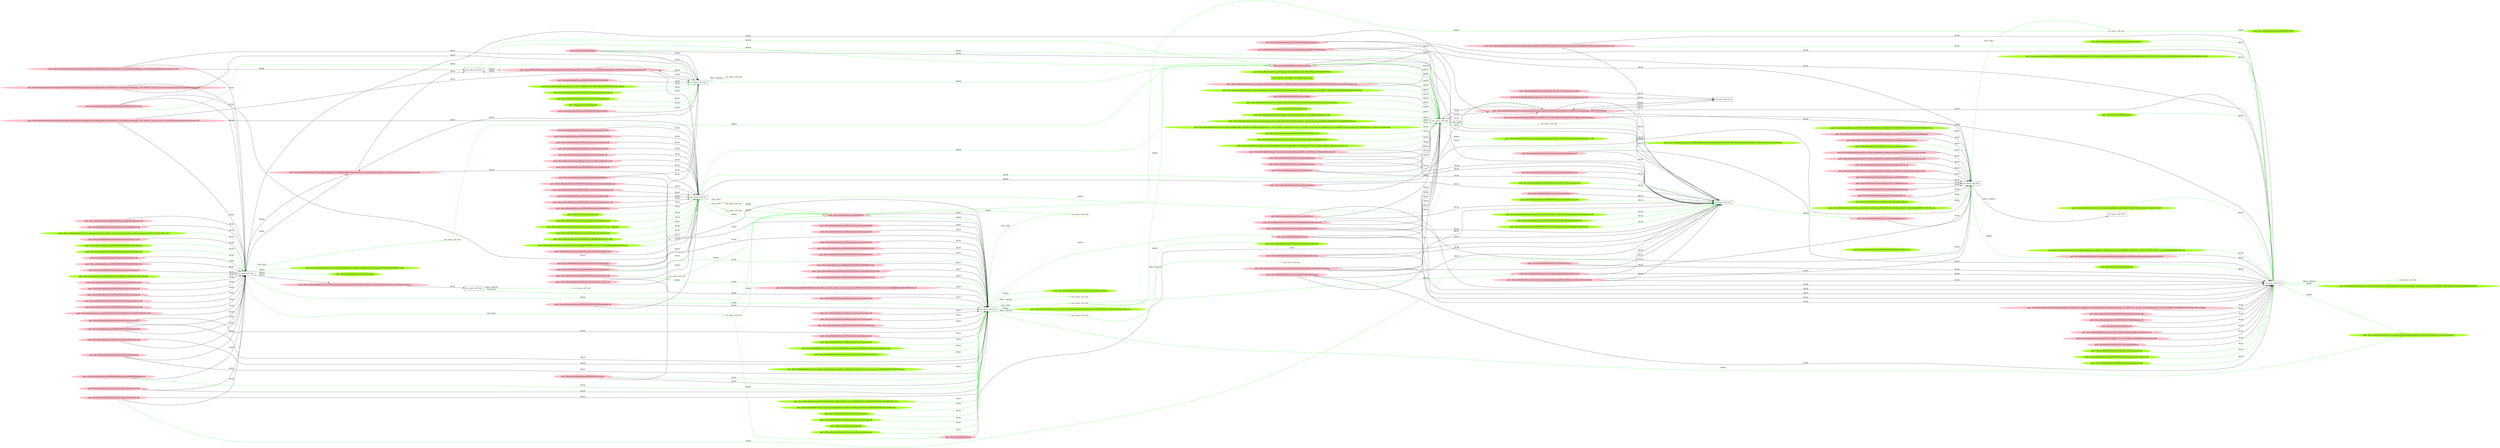 digraph {
	rankdir=LR
	115 [label="exe_name: null cmd: " color=black shape=box style=solid]
	360 [label="exe_name: null cmd: " color=greenyellow shape=box style=solid]
	115 -> 360 [label=FILE_EXEC color=green]
	115 [label="exe_name: null cmd: " color=black shape=box style=solid]
	363 [label="exe_name: null cmd: " color=greenyellow shape=box style=solid]
	115 -> 363 [label=FILE_EXEC color=green]
	97 [label="exe_name: null cmd: " color=black shape=box style=solid]
	393 [label="exe_name: null cmd: " color=greenyellow shape=box style=solid]
	97 -> 393 [label=FILE_EXEC color=green]
	97 [label="exe_name: null cmd: " color=black shape=box style=solid]
	395 [label="exe_name: null cmd: " color=greenyellow shape=box style=solid]
	97 -> 395 [label=FILE_EXEC color=green]
	99 [label="exe_name: null cmd: " color=black shape=box style=solid]
	420 [label="exe_name: null cmd: " color=greenyellow shape=box style=solid]
	99 -> 420 [label=FILE_EXEC color=green]
	99 [label="exe_name: null cmd: " color=black shape=box style=solid]
	428 [label="exe_name: null cmd: " color=greenyellow shape=box style=solid]
	99 -> 428 [label=FILE_EXEC color=green]
	0 [label="exe_name: null cmd: " color=black shape=box style=solid]
	443 [label="exe_name: null cmd: " color=greenyellow shape=box style=solid]
	0 -> 443 [label=FILE_EXEC color=green]
	128 [label="exe_name: null cmd: " color=black shape=box style=solid]
	447 [label="exe_name: null cmd: " color=greenyellow shape=box style=solid]
	128 -> 447 [label=FILE_EXEC color=green]
	100 [label="exe_name: null cmd: " color=black shape=box style=solid]
	462 [label="exe_name: null cmd: " color=greenyellow shape=box style=solid]
	100 -> 462 [label=FILE_EXEC color=green]
	324 [label="path: /Device/HarddiskVolume2/Users/admin/AppData/Roaming/Mozilla/Firefox/Profiles/j1y1apqs.default/sessionstore-backups/recovery.js" color=pink shape=oval style=filled]
	128 [label="exe_name: null cmd: " color=black shape=box style=solid]
	324 -> 128 [label=READ color=black]
	97 [label="exe_name: null cmd: " color=black shape=box style=solid]
	324 [label="path: /Device/HarddiskVolume2/Users/admin/AppData/Roaming/Mozilla/Firefox/Profiles/j1y1apqs.default/sessionstore-backups/recovery.js" color=pink shape=oval style=filled]
	97 -> 324 [label=WRITE color=black]
	78 [label="path: /Device/HarddiskVolume2/Program Files/Five Directions/Acuity/data" color=pink shape=oval style=filled]
	113 [label="exe_name: null cmd: " color=black shape=box style=solid]
	78 -> 113 [label=READ color=black]
	113 [label="exe_name: null cmd: " color=black shape=box style=solid]
	301 [label="path: /Device/HarddiskVolume2/Users/admin/AppData/Roaming/Microsoft/Windows/Themes/CachedFiles/CachedImage_1024_768_POS4.jpg" color=pink shape=oval style=filled]
	113 -> 301 [label=WRITE color=black]
	76 [label="path: /Device/HarddiskVolume2/Program Files/Five Directions/Acuity/data/.winlogbeat.yml.new" color=pink shape=oval style=filled]
	113 [label="exe_name: null cmd: " color=black shape=box style=solid]
	76 -> 113 [label=READ color=black]
	301 [label="path: /Device/HarddiskVolume2/Users/admin/AppData/Roaming/Microsoft/Windows/Themes/CachedFiles/CachedImage_1024_768_POS4.jpg" color=pink shape=oval style=filled]
	115 [label="exe_name: null cmd: " color=black shape=box style=solid]
	301 -> 115 [label=READ color=green]
	301 [label="path: /Device/HarddiskVolume2/Users/admin/AppData/Roaming/Microsoft/Windows/Themes/CachedFiles/CachedImage_1024_768_POS4.jpg" color=pink shape=oval style=filled]
	113 [label="exe_name: null cmd: " color=black shape=box style=solid]
	301 -> 113 [label=READ color=black]
	34 [label="path: /Device/HarddiskVolume2/Users/admin/AppData/Roaming/Microsoft/Windows/Themes/TranscodedWallpaper" color=pink shape=oval style=filled]
	0 [label="exe_name: null cmd: " color=black shape=box style=solid]
	34 -> 0 [label=READ color=black]
	326 [label="path: /Device/HarddiskVolume2/Users/admin/AppData/Roaming/Microsoft/Windows/Themes" color=pink shape=oval style=filled]
	0 [label="exe_name: null cmd: " color=black shape=box style=solid]
	326 -> 0 [label=READ color=black]
	202 [label="path: /Device/HarddiskVolume2/Users/desktop.ini" color=pink shape=oval style=filled]
	100 [label="exe_name: null cmd: " color=black shape=box style=solid]
	202 -> 100 [label=READ color=black]
	271 [label="path: /Device/HarddiskVolume2/Users" color=pink shape=oval style=filled]
	100 [label="exe_name: null cmd: " color=black shape=box style=solid]
	271 -> 100 [label=READ color=black]
	193 [label="path: /Device/HarddiskVolume2/Users/admin/AppData" color=pink shape=oval style=filled]
	100 [label="exe_name: null cmd: " color=black shape=box style=solid]
	193 -> 100 [label=READ color=black]
	297 [label="path: /Device/HarddiskVolume2/Users/admin" color=pink shape=oval style=filled]
	100 [label="exe_name: null cmd: " color=black shape=box style=solid]
	297 -> 100 [label=READ color=black]
	290 [label="path: /Device/HarddiskVolume2/Users/admin/AppData/Roaming" color=pink shape=oval style=filled]
	100 [label="exe_name: null cmd: " color=black shape=box style=solid]
	290 -> 100 [label=READ color=black]
	259 [label="path: /Device/HarddiskVolume2/Users/admin/AppData/Roaming/Microsoft/Windows" color=pink shape=oval style=filled]
	100 [label="exe_name: null cmd: " color=black shape=box style=solid]
	259 -> 100 [label=READ color=black]
	326 [label="path: /Device/HarddiskVolume2/Users/admin/AppData/Roaming/Microsoft/Windows/Themes" color=pink shape=oval style=filled]
	100 [label="exe_name: null cmd: " color=black shape=box style=solid]
	326 -> 100 [label=READ color=black]
	49 [label="path: /Device/HarddiskVolume2/WINDOWS/SYSTEM32/Branding/Basebrd/Basebrd.dll" color=pink shape=oval style=filled]
	0 [label="exe_name: null cmd: " color=black shape=box style=solid]
	49 -> 0 [label=READ color=black]
	284 [label="path: /Device/HarddiskVolume2/Windows/Branding/BaseBrd/basebrd.dll" color=pink shape=oval style=filled]
	0 [label="exe_name: null cmd: " color=black shape=box style=solid]
	284 -> 0 [label=READ color=black]
	294 [label="path: /Device/HarddiskVolume2/Users/admin/AppData/Roaming/Microsoft/Windows/Themes/slideshow.ini" color=pink shape=oval style=filled]
	100 [label="exe_name: null cmd: " color=black shape=box style=solid]
	294 -> 100 [label=READ color=black]
	284 [label="path: /Device/HarddiskVolume2/Windows/Branding/BaseBrd/basebrd.dll" color=pink shape=oval style=filled]
	100 [label="exe_name: null cmd: " color=black shape=box style=solid]
	284 -> 100 [label=READ color=black]
	297 [label="path: /Device/HarddiskVolume2/Users/admin" color=pink shape=oval style=filled]
	0 [label="exe_name: null cmd: " color=black shape=box style=solid]
	297 -> 0 [label=READ color=black]
	294 [label="path: /Device/HarddiskVolume2/Users/admin/AppData/Roaming/Microsoft/Windows/Themes/slideshow.ini" color=pink shape=oval style=filled]
	0 [label="exe_name: null cmd: " color=black shape=box style=solid]
	294 -> 0 [label=READ color=black]
	301 [label="path: /Device/HarddiskVolume2/Users/admin/AppData/Roaming/Microsoft/Windows/Themes/CachedFiles/CachedImage_1024_768_POS4.jpg" color=pink shape=oval style=filled]
	100 [label="exe_name: null cmd: " color=black shape=box style=solid]
	301 -> 100 [label=READ color=black]
	196 [label="path: /Device/HarddiskVolume2/Users/admin/AppData/Roaming/Microsoft/Windows/Recent/AutomaticDestinations/f01b4d95cf55d32a.automaticDestinations-ms" color=pink shape=oval style=filled]
	117 [label="exe_name: null cmd: " color=black shape=box style=solid]
	196 -> 117 [label=READ color=green]
	350 [label="path: /Device/HarddiskVolume2/Users/admin/AppData/Roaming/Microsoft/Windows/Recent/AutomaticDestinations/5f7b5f1e01b83767.automaticDestinations-ms" color=pink shape=oval style=filled]
	100 [label="exe_name: null cmd: " color=black shape=box style=solid]
	350 -> 100 [label=READ color=black]
	100 [label="exe_name: null cmd: " color=black shape=box style=solid]
	301 [label="path: /Device/HarddiskVolume2/Users/admin/AppData/Roaming/Microsoft/Windows/Themes/CachedFiles/CachedImage_1024_768_POS4.jpg" color=pink shape=oval style=filled]
	100 -> 301 [label=WRITE color=black]
	97 [label="exe_name: null cmd: " color=black shape=box style=solid]
	301 [label="path: /Device/HarddiskVolume2/Users/admin/AppData/Roaming/Microsoft/Windows/Themes/CachedFiles/CachedImage_1024_768_POS4.jpg" color=pink shape=oval style=filled]
	97 -> 301 [label=WRITE color=black]
	243 [label="path: /Device/HarddiskVolume2" color=pink shape=oval style=filled]
	101 [label="exe_name: null cmd: " color=black shape=box style=solid]
	243 -> 101 [label=READ color=black]
	202 [label="path: /Device/HarddiskVolume2/Users/desktop.ini" color=pink shape=oval style=filled]
	101 [label="exe_name: null cmd: " color=black shape=box style=solid]
	202 -> 101 [label=READ color=black]
	271 [label="path: /Device/HarddiskVolume2/Users" color=pink shape=oval style=filled]
	101 [label="exe_name: null cmd: " color=black shape=box style=solid]
	271 -> 101 [label=READ color=black]
	297 [label="path: /Device/HarddiskVolume2/Users/admin" color=pink shape=oval style=filled]
	101 [label="exe_name: null cmd: " color=black shape=box style=solid]
	297 -> 101 [label=READ color=black]
	193 [label="path: /Device/HarddiskVolume2/Users/admin/AppData" color=pink shape=oval style=filled]
	101 [label="exe_name: null cmd: " color=black shape=box style=solid]
	193 -> 101 [label=READ color=black]
	290 [label="path: /Device/HarddiskVolume2/Users/admin/AppData/Roaming" color=pink shape=oval style=filled]
	101 [label="exe_name: null cmd: " color=black shape=box style=solid]
	290 -> 101 [label=READ color=black]
	211 [label="path: /Device/HarddiskVolume2/Users/admin/AppData/Roaming/Microsoft" color=pink shape=oval style=filled]
	101 [label="exe_name: null cmd: " color=black shape=box style=solid]
	211 -> 101 [label=READ color=black]
	259 [label="path: /Device/HarddiskVolume2/Users/admin/AppData/Roaming/Microsoft/Windows" color=pink shape=oval style=filled]
	101 [label="exe_name: null cmd: " color=black shape=box style=solid]
	259 -> 101 [label=READ color=black]
	326 [label="path: /Device/HarddiskVolume2/Users/admin/AppData/Roaming/Microsoft/Windows/Themes" color=pink shape=oval style=filled]
	101 [label="exe_name: null cmd: " color=black shape=box style=solid]
	326 -> 101 [label=READ color=black]
	286 [label="path: /Device/HarddiskVolume2/Users/admin/AppData/Roaming/Microsoft/Windows/Themes/CachedFiles" color=pink shape=oval style=filled]
	101 [label="exe_name: null cmd: " color=black shape=box style=solid]
	286 -> 101 [label=READ color=black]
	246 [label="path: /Device/HarddiskVolume2/$RECYCLE.BIN/S-1-5-21-231540947-922634896-4161786520-1004/desktop.ini" color=pink shape=oval style=filled]
	101 [label="exe_name: null cmd: " color=black shape=box style=solid]
	246 -> 101 [label=READ color=black]
	301 [label="path: /Device/HarddiskVolume2/Users/admin/AppData/Roaming/Microsoft/Windows/Themes/CachedFiles/CachedImage_1024_768_POS4.jpg" color=pink shape=oval style=filled]
	101 [label="exe_name: null cmd: " color=black shape=box style=solid]
	301 -> 101 [label=READ color=black]
	196 [label="path: /Device/HarddiskVolume2/Users/admin/AppData/Roaming/Microsoft/Windows/Recent/AutomaticDestinations/f01b4d95cf55d32a.automaticDestinations-ms" color=pink shape=oval style=filled]
	101 [label="exe_name: null cmd: " color=black shape=box style=solid]
	196 -> 101 [label=READ color=black]
	215 [label="path: /Device/HarddiskVolume2/Users/admin/Downloads" color=pink shape=oval style=filled]
	101 [label="exe_name: null cmd: " color=black shape=box style=solid]
	215 -> 101 [label=READ color=black]
	200 [label="path: /Device/HarddiskVolume2/Users/admin/Downloads/desktop.ini" color=pink shape=oval style=filled]
	101 [label="exe_name: null cmd: " color=black shape=box style=solid]
	200 -> 101 [label=READ color=black]
	160 [label="path: /Device/HarddiskVolume2/Users/admin/Videos" color=pink shape=oval style=filled]
	101 [label="exe_name: null cmd: " color=black shape=box style=solid]
	160 -> 101 [label=READ color=black]
	262 [label="path: /Device/HarddiskVolume2/Users/admin/Videos/desktop.ini" color=pink shape=oval style=filled]
	101 [label="exe_name: null cmd: " color=black shape=box style=solid]
	262 -> 101 [label=READ color=black]
	179 [label="path: /Device/HarddiskVolume2/Users/admin/Music" color=pink shape=oval style=filled]
	101 [label="exe_name: null cmd: " color=black shape=box style=solid]
	179 -> 101 [label=READ color=black]
	220 [label="path: /Device/HarddiskVolume2/Users/admin/Music/desktop.ini" color=pink shape=oval style=filled]
	101 [label="exe_name: null cmd: " color=black shape=box style=solid]
	220 -> 101 [label=READ color=black]
	182 [label="path: /Device/HarddiskVolume2/Users/admin/Pictures" color=pink shape=oval style=filled]
	101 [label="exe_name: null cmd: " color=black shape=box style=solid]
	182 -> 101 [label=READ color=black]
	218 [label="path: /Device/HarddiskVolume2/Users/admin/Documents" color=pink shape=oval style=filled]
	101 [label="exe_name: null cmd: " color=black shape=box style=solid]
	218 -> 101 [label=READ color=black]
	280 [label="path: /Device/HarddiskVolume2/Users/admin/Documents/desktop.ini" color=pink shape=oval style=filled]
	101 [label="exe_name: null cmd: " color=black shape=box style=solid]
	280 -> 101 [label=READ color=black]
	350 [label="path: /Device/HarddiskVolume2/Users/admin/AppData/Roaming/Microsoft/Windows/Recent/AutomaticDestinations/5f7b5f1e01b83767.automaticDestinations-ms" color=pink shape=oval style=filled]
	101 [label="exe_name: null cmd: " color=black shape=box style=solid]
	350 -> 101 [label=READ color=black]
	115 [label="exe_name: null cmd: " color=black shape=box style=solid]
	301 [label="path: /Device/HarddiskVolume2/Users/admin/AppData/Roaming/Microsoft/Windows/Themes/CachedFiles/CachedImage_1024_768_POS4.jpg" color=pink shape=oval style=filled]
	115 -> 301 [label=WRITE color=black]
	114 [label="path: /Device/HarddiskVolume2/ProgramData/Microsoft/Windows/AppRepository/Packages/Microsoft.MicrosoftEdge_41.16299.15.0_neutral__8wekyb3d8bbwe/S-1-5-21-231540947-922634896-4161786520-1004.pckgdep" color=pink shape=oval style=filled]
	117 [label="exe_name: null cmd: " color=black shape=box style=solid]
	114 -> 117 [label=READ color=black]
	138 [label="path: /Device/HarddiskVolume2/WINDOWS/AppPatch/sysmain.sdb" color=pink shape=oval style=filled]
	117 [label="exe_name: null cmd: " color=black shape=box style=solid]
	138 -> 117 [label=READ color=black]
	7 [label="path: /Device/HarddiskVolume2/WINDOWS/SYSTEM32/ploptin.dll" color=pink shape=oval style=filled]
	117 [label="exe_name: null cmd: " color=black shape=box style=solid]
	7 -> 117 [label=READ color=black]
	110 [label="path: /Windows/System32/ploptin.dll" color=pink shape=oval style=filled]
	117 [label="exe_name: null cmd: " color=black shape=box style=solid]
	110 -> 117 [label=READ color=black]
	353 [label="path: /Device/HarddiskVolume4" color=pink shape=oval style=filled]
	98 [label="exe_name: null cmd: " color=black shape=box style=solid]
	353 -> 98 [label=READ color=black]
	174 [label="path: /Device/HarddiskVolume2/WINDOWS/system32" color=pink shape=oval style=filled]
	99 [label="exe_name: null cmd: " color=black shape=box style=solid]
	174 -> 99 [label=READ color=green]
	174 [label="path: /Device/HarddiskVolume2/WINDOWS/system32" color=pink shape=oval style=filled]
	98 [label="exe_name: null cmd: " color=black shape=box style=solid]
	174 -> 98 [label=READ color=black]
	31 [label="path: /Device/HarddiskVolume2/Windows/System32/HOSTNAME.EXE" color=pink shape=oval style=filled]
	115 [label="exe_name: null cmd: " color=black shape=box style=solid]
	31 -> 115 [label=READ color=black]
	59 [label="path: /Device/HarddiskVolume2/Windows/System32/ws2_32.dll" color=pink shape=oval style=filled]
	97 [label="exe_name: null cmd: " color=black shape=box style=solid]
	59 -> 97 [label=READ color=black]
	171 [label="path: /Device/HarddiskVolume2/Windows/System32/sechost.dll" color=pink shape=oval style=filled]
	97 [label="exe_name: null cmd: " color=black shape=box style=solid]
	171 -> 97 [label=READ color=black]
	188 [label="path: /Device/HarddiskVolume2/WINDOWS/SYSTEM32/kernelbase.dll" color=pink shape=oval style=filled]
	99 [label="exe_name: null cmd: " color=black shape=box style=solid]
	188 -> 99 [label=READ color=green]
	188 [label="path: /Device/HarddiskVolume2/WINDOWS/SYSTEM32/kernelbase.dll" color=pink shape=oval style=filled]
	115 [label="exe_name: null cmd: " color=black shape=box style=solid]
	188 -> 115 [label=READ color=black]
	231 [label="path: /Device/HarddiskVolume2/WINDOWS/SYSTEM32/LOCALE.NLS" color=pink shape=oval style=filled]
	97 [label="exe_name: null cmd: " color=black shape=box style=solid]
	231 -> 97 [label=READ color=black]
	318 [label="path: /Device/HarddiskVolume2/Windows/System32/msvcrt.dll" color=pink shape=oval style=filled]
	115 [label="exe_name: null cmd: " color=black shape=box style=solid]
	318 -> 115 [label=READ color=black]
	341 [label="path: /Device/HarddiskVolume2/Windows/System32/ntdll.dll" color=pink shape=oval style=filled]
	97 [label="exe_name: null cmd: " color=black shape=box style=solid]
	341 -> 97 [label=READ color=black]
	140 [label="path: /Device/HarddiskVolume2/WINDOWS/SYSTEM32/IPHLPAPI.DLL" color=pink shape=oval style=filled]
	115 [label="exe_name: null cmd: " color=black shape=box style=solid]
	140 -> 115 [label=READ color=black]
	53 [label="path: /Device/HarddiskVolume2/WINDOWS/System32/dnsapi.dll" color=pink shape=oval style=filled]
	115 [label="exe_name: null cmd: " color=black shape=box style=solid]
	53 -> 115 [label=READ color=black]
	60 [label="path: /Device/HarddiskVolume2/Windows/System32/nsi.dll" color=pink shape=oval style=filled]
	97 [label="exe_name: null cmd: " color=black shape=box style=solid]
	60 -> 97 [label=READ color=black]
	73 [label="path: /Device/HarddiskVolume2/WINDOWS/SYSTEM32/WINRNR.DLL" color=pink shape=oval style=filled]
	97 [label="exe_name: null cmd: " color=black shape=box style=solid]
	73 -> 97 [label=READ color=black]
	85 [label="path: /Device/HarddiskVolume2/windows/system32/nlaapi.dll" color=pink shape=oval style=filled]
	97 [label="exe_name: null cmd: " color=black shape=box style=solid]
	85 -> 97 [label=READ color=black]
	91 [label="path: /Device/HarddiskVolume2/WINDOWS/GLOBALIZATION" color=pink shape=oval style=filled]
	98 [label="exe_name: null cmd: " color=black shape=box style=solid]
	91 -> 98 [label=READ color=black]
	332 [label="path: /Device/HarddiskVolume2/WINDOWS/REGISTRATION" color=pink shape=oval style=filled]
	98 [label="exe_name: null cmd: " color=black shape=box style=solid]
	332 -> 98 [label=READ color=black]
	111 [label="path: /Device/HarddiskVolume2/WINDOWS/SYSTEM32/WBEM" color=pink shape=oval style=filled]
	98 [label="exe_name: null cmd: " color=black shape=box style=solid]
	111 -> 98 [label=READ color=black]
	29 [label="path: /Device/HarddiskVolume2/Windows/System32/advapi32.dll" color=pink shape=oval style=filled]
	115 [label="exe_name: null cmd: " color=black shape=box style=solid]
	29 -> 115 [label=READ color=black]
	190 [label="path: /Device/HarddiskVolume2/Windows/System32/rpcrt4.dll" color=pink shape=oval style=filled]
	97 [label="exe_name: null cmd: " color=black shape=box style=solid]
	190 -> 97 [label=READ color=black]
	16 [label="path: /Device/HarddiskVolume2/WINDOWS/system32/oleaut32.dll" color=pink shape=oval style=filled]
	115 [label="exe_name: null cmd: " color=black shape=box style=solid]
	16 -> 115 [label=READ color=black]
	237 [label="path: /Device/HarddiskVolume2/Windows/System32/msvcp_win.dll" color=pink shape=oval style=filled]
	115 [label="exe_name: null cmd: " color=black shape=box style=solid]
	237 -> 115 [label=READ color=black]
	320 [label="path: /Device/HarddiskVolume2/Windows/System32/ucrtbase.dll" color=pink shape=oval style=filled]
	97 [label="exe_name: null cmd: " color=black shape=box style=solid]
	320 -> 97 [label=READ color=black]
	330 [label="path: /Device/HarddiskVolume2/Windows/System32/win32u.dll" color=pink shape=oval style=filled]
	97 [label="exe_name: null cmd: " color=black shape=box style=solid]
	330 -> 97 [label=READ color=black]
	339 [label="path: /Device/HarddiskVolume2/Windows/System32/gdi32.dll" color=pink shape=oval style=filled]
	115 [label="exe_name: null cmd: " color=black shape=box style=solid]
	339 -> 115 [label=READ color=black]
	36 [label="path: /Device/HarddiskVolume2/Windows/System32/mpr.dll" color=pink shape=oval style=filled]
	115 [label="exe_name: null cmd: " color=black shape=box style=solid]
	36 -> 115 [label=READ color=black]
	40 [label="path: /Device/HarddiskVolume2/Windows/System32/framedynos.dll" color=pink shape=oval style=filled]
	97 [label="exe_name: null cmd: " color=black shape=box style=solid]
	40 -> 97 [label=READ color=black]
	79 [label="path: /Device/HarddiskVolume2/Windows/System32/version.dll" color=pink shape=oval style=filled]
	97 [label="exe_name: null cmd: " color=black shape=box style=solid]
	79 -> 97 [label=READ color=black]
	251 [label="path: /Device/HarddiskVolume2/Windows/System32/shlwapi.dll" color=pink shape=oval style=filled]
	115 [label="exe_name: null cmd: " color=black shape=box style=solid]
	251 -> 115 [label=READ color=black]
	334 [label="path: /Device/HarddiskVolume2/Windows/System32/bcryptprimitives.dll" color=pink shape=oval style=filled]
	115 [label="exe_name: null cmd: " color=black shape=box style=solid]
	334 -> 115 [label=READ color=black]
	89 [label="path: /Device/HarddiskVolume2/WINDOWS/system32/netutils.dll" color=pink shape=oval style=filled]
	97 [label="exe_name: null cmd: " color=black shape=box style=solid]
	89 -> 97 [label=READ color=black]
	51 [label="path: /Device/HarddiskVolume2/WINDOWS/system32/dbghelp.dll" color=pink shape=oval style=filled]
	115 [label="exe_name: null cmd: " color=black shape=box style=solid]
	51 -> 115 [label=READ color=black]
	162 [label="path: /Device/HarddiskVolume2/WINDOWS/Globalization/Sorting/sortdefault.nls" color=pink shape=oval style=filled]
	115 [label="exe_name: null cmd: " color=black shape=box style=solid]
	162 -> 115 [label=READ color=black]
	356 [label="path: /Device/HarddiskVolume2/WINDOWS/SYSTEM32/ole32.dll" color=pink shape=oval style=filled]
	97 [label="exe_name: null cmd: " color=black shape=box style=solid]
	356 -> 97 [label=READ color=black]
	92 [label="path: /Device/HarddiskVolume2/Windows/System32/kernel.appcore.dll" color=pink shape=oval style=filled]
	97 [label="exe_name: null cmd: " color=black shape=box style=solid]
	92 -> 97 [label=READ color=black]
	5 [label="path: /Device/HarddiskVolume2/WINDOWS/system32/wbem/wbemprox.dll" color=pink shape=oval style=filled]
	115 [label="exe_name: null cmd: " color=black shape=box style=solid]
	5 -> 115 [label=READ color=black]
	55 [label="path: /Device/HarddiskVolume2/Windows/System32/clbcatq.dll" color=pink shape=oval style=filled]
	115 [label="exe_name: null cmd: " color=black shape=box style=solid]
	55 -> 115 [label=READ color=black]
	56 [label="path: /Device/HarddiskVolume2/WINDOWS/SYSTEM32/wbemcomn.dll" color=pink shape=oval style=filled]
	97 [label="exe_name: null cmd: " color=black shape=box style=solid]
	56 -> 97 [label=READ color=black]
	270 [label="path: /Device/HarddiskVolume2/WINDOWS/Registration/R00000000000d.clb" color=pink shape=oval style=filled]
	97 [label="exe_name: null cmd: " color=black shape=box style=solid]
	270 -> 97 [label=READ color=black]
	12 [label="path: /Device/HarddiskVolume2/WINDOWS/system32/wbem/wbemsvc.dll" color=pink shape=oval style=filled]
	115 [label="exe_name: null cmd: " color=black shape=box style=solid]
	12 -> 115 [label=READ color=black]
	43 [label="path: /Device/HarddiskVolume2/WINDOWS/SYSTEM32/WBEM/EN-US/WMIUTILS.DLL.MUI" color=pink shape=oval style=filled]
	97 [label="exe_name: null cmd: " color=black shape=box style=solid]
	43 -> 97 [label=READ color=black]
	77 [label="path: /Device/HarddiskVolume2/WINDOWS/system32/wbem/fastprox.dll" color=pink shape=oval style=filled]
	97 [label="exe_name: null cmd: " color=black shape=box style=solid]
	77 -> 97 [label=READ color=black]
	156 [label="path: /Device/HarddiskVolume2/WINDOWS/system32/IMM32.DLL" color=pink shape=oval style=filled]
	115 [label="exe_name: null cmd: " color=black shape=box style=solid]
	156 -> 115 [label=READ color=black]
	343 [label="path: /Device/HarddiskVolume2/Windows/System32/WINSTA.dll" color=pink shape=oval style=filled]
	97 [label="exe_name: null cmd: " color=black shape=box style=solid]
	343 -> 97 [label=READ color=black]
	347 [label="path: /Device/HarddiskVolume2/ProgramData/Microsoft/Windows/AppRepository/Packages/Microsoft.Windows.ContentDeliveryManager_10.0.16299.15_neutral_neutral_cw5n1h2txyewy/ActivationStore.dat.LOG1" color=pink shape=oval style=filled]
	97 [label="exe_name: null cmd: " color=black shape=box style=solid]
	347 -> 97 [label=READ color=black]
	97 [label="exe_name: null cmd: " color=black shape=box style=solid]
	225 [label="path: /Device/HarddiskVolume2/Users/admin/AppData/Local/Packages/Microsoft.Windows.ContentDeliveryManager_cw5n1h2txyewy/Settings/settings.dat.LOG1" color=pink shape=oval style=filled]
	97 -> 225 [label=WRITE color=black]
	176 [label="path: /Device/HarddiskVolume2/ProgramData/Microsoft/Windows/AppRepository/Packages/Microsoft.Windows.ContentDeliveryManager_10.0.16299.15_neutral_neutral_cw5n1h2txyewy/ActivationStore.dat.LOG2" color=pink shape=oval style=filled]
	97 [label="exe_name: null cmd: " color=black shape=box style=solid]
	176 -> 97 [label=READ color=black]
	225 [label="path: /Device/HarddiskVolume2/Users/admin/AppData/Local/Packages/Microsoft.Windows.ContentDeliveryManager_cw5n1h2txyewy/Settings/settings.dat.LOG1" color=pink shape=oval style=filled]
	97 [label="exe_name: null cmd: " color=black shape=box style=solid]
	225 -> 97 [label=READ color=black]
	248 [label="path: /Device/HarddiskVolume2/Users/admin/AppData/Local/Packages/Microsoft.Windows.ContentDeliveryManager_cw5n1h2txyewy/Settings/settings.dat.LOG2" color=pink shape=oval style=filled]
	97 [label="exe_name: null cmd: " color=black shape=box style=solid]
	248 -> 97 [label=READ color=black]
	426 [label="path: /Windows/System32/esentprf.dll" color=greenyellow shape=oval style=filled]
	99 [label="exe_name: null cmd: " color=black shape=box style=solid]
	426 -> 99 [label=READ color=green]
	347 [label="path: /Device/HarddiskVolume2/ProgramData/Microsoft/Windows/AppRepository/Packages/Microsoft.Windows.ContentDeliveryManager_10.0.16299.15_neutral_neutral_cw5n1h2txyewy/ActivationStore.dat.LOG1" color=pink shape=oval style=filled]
	115 [label="exe_name: null cmd: " color=black shape=box style=solid]
	347 -> 115 [label=READ color=black]
	225 [label="path: /Device/HarddiskVolume2/Users/admin/AppData/Local/Packages/Microsoft.Windows.ContentDeliveryManager_cw5n1h2txyewy/Settings/settings.dat.LOG1" color=pink shape=oval style=filled]
	115 [label="exe_name: null cmd: " color=black shape=box style=solid]
	225 -> 115 [label=READ color=black]
	163 [label="path: /Device/HarddiskVolume2/Users/admin/AppData/Local/Packages/Microsoft.Windows.ContentDeliveryManager_cw5n1h2txyewy/Settings/settings.dat" color=pink shape=oval style=filled]
	115 [label="exe_name: null cmd: " color=black shape=box style=solid]
	163 -> 115 [label=READ color=black]
	98 [label="exe_name: null cmd: " color=black shape=box style=solid]
	225 [label="path: /Device/HarddiskVolume2/Users/admin/AppData/Local/Packages/Microsoft.Windows.ContentDeliveryManager_cw5n1h2txyewy/Settings/settings.dat.LOG1" color=pink shape=oval style=filled]
	98 -> 225 [label=WRITE color=black]
	176 [label="path: /Device/HarddiskVolume2/ProgramData/Microsoft/Windows/AppRepository/Packages/Microsoft.Windows.ContentDeliveryManager_10.0.16299.15_neutral_neutral_cw5n1h2txyewy/ActivationStore.dat.LOG2" color=pink shape=oval style=filled]
	98 [label="exe_name: null cmd: " color=black shape=box style=solid]
	176 -> 98 [label=READ color=black]
	347 [label="path: /Device/HarddiskVolume2/ProgramData/Microsoft/Windows/AppRepository/Packages/Microsoft.Windows.ContentDeliveryManager_10.0.16299.15_neutral_neutral_cw5n1h2txyewy/ActivationStore.dat.LOG1" color=pink shape=oval style=filled]
	98 [label="exe_name: null cmd: " color=black shape=box style=solid]
	347 -> 98 [label=READ color=black]
	98 [label="exe_name: null cmd: " color=black shape=box style=solid]
	163 [label="path: /Device/HarddiskVolume2/Users/admin/AppData/Local/Packages/Microsoft.Windows.ContentDeliveryManager_cw5n1h2txyewy/Settings/settings.dat" color=pink shape=oval style=filled]
	98 -> 163 [label=WRITE color=black]
	163 [label="path: /Device/HarddiskVolume2/Users/admin/AppData/Local/Packages/Microsoft.Windows.ContentDeliveryManager_cw5n1h2txyewy/Settings/settings.dat" color=pink shape=oval style=filled]
	98 [label="exe_name: null cmd: " color=black shape=box style=solid]
	163 -> 98 [label=READ color=black]
	248 [label="path: /Device/HarddiskVolume2/Users/admin/AppData/Local/Packages/Microsoft.Windows.ContentDeliveryManager_cw5n1h2txyewy/Settings/settings.dat.LOG2" color=pink shape=oval style=filled]
	98 [label="exe_name: null cmd: " color=black shape=box style=solid]
	248 -> 98 [label=READ color=black]
	370 [label="path: /Windows/System32/ktmw32.dll" color=greenyellow shape=oval style=filled]
	115 [label="exe_name: null cmd: " color=black shape=box style=solid]
	370 -> 115 [label=READ color=green]
	353 [label="path: /Device/HarddiskVolume4" color=pink shape=oval style=filled]
	100 [label="exe_name: null cmd: " color=black shape=box style=solid]
	353 -> 100 [label=READ color=black]
	225 [label="path: /Device/HarddiskVolume2/Users/admin/AppData/Local/Packages/Microsoft.Windows.ContentDeliveryManager_cw5n1h2txyewy/Settings/settings.dat.LOG1" color=pink shape=oval style=filled]
	116 [label="exe_name: null cmd: " color=black shape=box style=solid]
	225 -> 116 [label=READ color=black]
	116 [label="exe_name: null cmd: " color=black shape=box style=solid]
	163 [label="path: /Device/HarddiskVolume2/Users/admin/AppData/Local/Packages/Microsoft.Windows.ContentDeliveryManager_cw5n1h2txyewy/Settings/settings.dat" color=pink shape=oval style=filled]
	116 -> 163 [label=WRITE color=black]
	163 [label="path: /Device/HarddiskVolume2/Users/admin/AppData/Local/Packages/Microsoft.Windows.ContentDeliveryManager_cw5n1h2txyewy/Settings/settings.dat" color=pink shape=oval style=filled]
	116 [label="exe_name: null cmd: " color=black shape=box style=solid]
	163 -> 116 [label=READ color=black]
	248 [label="path: /Device/HarddiskVolume2/Users/admin/AppData/Local/Packages/Microsoft.Windows.ContentDeliveryManager_cw5n1h2txyewy/Settings/settings.dat.LOG2" color=pink shape=oval style=filled]
	116 [label="exe_name: null cmd: " color=black shape=box style=solid]
	248 -> 116 [label=READ color=black]
	258 [label="path: /Device/HarddiskVolume2/Users/Public" color=pink shape=oval style=filled]
	100 [label="exe_name: null cmd: " color=black shape=box style=solid]
	258 -> 100 [label=READ color=black]
	185 [label="path: /Device/HarddiskVolume2/Users/admin/Desktop/desktop.ini" color=pink shape=oval style=filled]
	100 [label="exe_name: null cmd: " color=black shape=box style=solid]
	185 -> 100 [label=READ color=black]
	215 [label="path: /Device/HarddiskVolume2/Users/admin/Downloads" color=pink shape=oval style=filled]
	100 [label="exe_name: null cmd: " color=black shape=box style=solid]
	215 -> 100 [label=READ color=black]
	262 [label="path: /Device/HarddiskVolume2/Users/admin/Videos/desktop.ini" color=pink shape=oval style=filled]
	100 [label="exe_name: null cmd: " color=black shape=box style=solid]
	262 -> 100 [label=READ color=black]
	179 [label="path: /Device/HarddiskVolume2/Users/admin/Music" color=pink shape=oval style=filled]
	100 [label="exe_name: null cmd: " color=black shape=box style=solid]
	179 -> 100 [label=READ color=black]
	220 [label="path: /Device/HarddiskVolume2/Users/admin/Music/desktop.ini" color=pink shape=oval style=filled]
	100 [label="exe_name: null cmd: " color=black shape=box style=solid]
	220 -> 100 [label=READ color=black]
	218 [label="path: /Device/HarddiskVolume2/Users/admin/Documents" color=pink shape=oval style=filled]
	100 [label="exe_name: null cmd: " color=black shape=box style=solid]
	218 -> 100 [label=READ color=black]
	411 [label="path: /Device/HarddiskVolume2/Users/admin/backup/desktop.ini" color=greenyellow shape=oval style=filled]
	99 [label="exe_name: null cmd: " color=black shape=box style=solid]
	411 -> 99 [label=READ color=green]
	466 [label="path: /Device/HarddiskVolume2/Users/admin/backup/Documents/Documents/Documents/Documents/Documents" color=greenyellow shape=oval style=filled]
	100 [label="exe_name: null cmd: " color=black shape=box style=solid]
	466 -> 100 [label=READ color=green]
	469 [label="path: /Device/HarddiskVolume2/Windows/System32/CoreUIComponents.dll" color=greenyellow shape=oval style=filled]
	101 [label="exe_name: null cmd: " color=black shape=box style=solid]
	469 -> 101 [label=READ color=green]
	188 [label="path: /Device/HarddiskVolume2/WINDOWS/SYSTEM32/kernelbase.dll" color=pink shape=oval style=filled]
	99 [label="exe_name: null cmd: " color=black shape=box style=solid]
	188 -> 99 [label=READ color=black]
	341 [label="path: /Device/HarddiskVolume2/Windows/System32/ntdll.dll" color=pink shape=oval style=filled]
	99 [label="exe_name: null cmd: " color=black shape=box style=solid]
	341 -> 99 [label=READ color=black]
	231 [label="path: /Device/HarddiskVolume2/WINDOWS/SYSTEM32/LOCALE.NLS" color=pink shape=oval style=filled]
	99 [label="exe_name: null cmd: " color=black shape=box style=solid]
	231 -> 99 [label=READ color=black]
	237 [label="path: /Device/HarddiskVolume2/Windows/System32/msvcp_win.dll" color=pink shape=oval style=filled]
	99 [label="exe_name: null cmd: " color=black shape=box style=solid]
	237 -> 99 [label=READ color=black]
	268 [label="path: /Device/HarddiskVolume2/Windows/System32/gdi32full.dll" color=pink shape=oval style=filled]
	99 [label="exe_name: null cmd: " color=black shape=box style=solid]
	268 -> 99 [label=READ color=black]
	320 [label="path: /Device/HarddiskVolume2/Windows/System32/ucrtbase.dll" color=pink shape=oval style=filled]
	99 [label="exe_name: null cmd: " color=black shape=box style=solid]
	320 -> 99 [label=READ color=black]
	330 [label="path: /Device/HarddiskVolume2/Windows/System32/win32u.dll" color=pink shape=oval style=filled]
	99 [label="exe_name: null cmd: " color=black shape=box style=solid]
	330 -> 99 [label=READ color=black]
	52 [label="path: /Device/HarddiskVolume2/Windows/System32/crypt32.dll" color=pink shape=oval style=filled]
	99 [label="exe_name: null cmd: " color=black shape=box style=solid]
	52 -> 99 [label=READ color=black]
	190 [label="path: /Device/HarddiskVolume2/Windows/System32/rpcrt4.dll" color=pink shape=oval style=filled]
	99 [label="exe_name: null cmd: " color=black shape=box style=solid]
	190 -> 99 [label=READ color=black]
	18 [label="path: /Device/HarddiskVolume2/Windows/System32/userenv.dll" color=pink shape=oval style=filled]
	99 [label="exe_name: null cmd: " color=black shape=box style=solid]
	18 -> 99 [label=READ color=black]
	2 [label="path: /Device/HarddiskVolume2/WINDOWS/SYSTEM32/WMSGAPI.DLL" color=pink shape=oval style=filled]
	99 [label="exe_name: null cmd: " color=black shape=box style=solid]
	2 -> 99 [label=READ color=black]
	150 [label="path: /Device/HarddiskVolume2/WINDOWS/SYSTEM32/AMSI.DLL" color=pink shape=oval style=filled]
	99 [label="exe_name: null cmd: " color=black shape=box style=solid]
	150 -> 99 [label=READ color=black]
	171 [label="path: /Device/HarddiskVolume2/Windows/System32/sechost.dll" color=pink shape=oval style=filled]
	99 [label="exe_name: null cmd: " color=black shape=box style=solid]
	171 -> 99 [label=READ color=black]
	13 [label="path: /Device/HarddiskVolume2/WINDOWS/WinSxS/amd64_microsoft.windows.common-controls_6595b64144ccf1df_6.0.16299.125_none_15cbcf8893620c09/COMCTL32.dll" color=pink shape=oval style=filled]
	99 [label="exe_name: null cmd: " color=black shape=box style=solid]
	13 -> 99 [label=READ color=black]
	30 [label="path: /Device/HarddiskVolume2/WINDOWS/SYSTEM32/WTSAPI32.dll" color=pink shape=oval style=filled]
	99 [label="exe_name: null cmd: " color=black shape=box style=solid]
	30 -> 99 [label=READ color=black]
	39 [label="path: /Device/HarddiskVolume2/WINDOWS/SYSTEM32/MSIMG32.DLL" color=pink shape=oval style=filled]
	99 [label="exe_name: null cmd: " color=black shape=box style=solid]
	39 -> 99 [label=READ color=black]
	20 [label="path: /Device/HarddiskVolume2/WINDOWS/SYSTEM32/EN-US/CONSENT.EXE.MUI" color=pink shape=oval style=filled]
	99 [label="exe_name: null cmd: " color=black shape=box style=solid]
	20 -> 99 [label=READ color=black]
	251 [label="path: /Device/HarddiskVolume2/Windows/System32/shlwapi.dll" color=pink shape=oval style=filled]
	99 [label="exe_name: null cmd: " color=black shape=box style=solid]
	251 -> 99 [label=READ color=black]
	356 [label="path: /Device/HarddiskVolume2/WINDOWS/SYSTEM32/ole32.dll" color=pink shape=oval style=filled]
	99 [label="exe_name: null cmd: " color=black shape=box style=solid]
	356 -> 99 [label=READ color=black]
	133 [label="path: /Device/HarddiskVolume2/WINDOWS/SYSTEM32/AMSIPROXY.DLL" color=pink shape=oval style=filled]
	99 [label="exe_name: null cmd: " color=black shape=box style=solid]
	133 -> 99 [label=READ color=black]
	153 [label="path: /Device/HarddiskVolume2/Windows/System32/powrprof.dll" color=pink shape=oval style=filled]
	99 [label="exe_name: null cmd: " color=black shape=box style=solid]
	153 -> 99 [label=READ color=black]
	66 [label="path: /Device/HarddiskVolume2/Windows/System32/uxtheme.dll" color=pink shape=oval style=filled]
	99 [label="exe_name: null cmd: " color=black shape=box style=solid]
	66 -> 99 [label=READ color=black]
	152 [label="path: /Device/HarddiskVolume2/Windows/System32/urlmon.dll" color=pink shape=oval style=filled]
	99 [label="exe_name: null cmd: " color=black shape=box style=solid]
	152 -> 99 [label=READ color=black]
	105 [label="path: /Device/HarddiskVolume2/Windows/System32/propsys.dll" color=pink shape=oval style=filled]
	99 [label="exe_name: null cmd: " color=black shape=box style=solid]
	105 -> 99 [label=READ color=black]
	174 [label="path: /Device/HarddiskVolume2/WINDOWS/system32" color=pink shape=oval style=filled]
	99 [label="exe_name: null cmd: " color=black shape=box style=solid]
	174 -> 99 [label=READ color=black]
	332 [label="path: /Device/HarddiskVolume2/WINDOWS/REGISTRATION" color=pink shape=oval style=filled]
	99 [label="exe_name: null cmd: " color=black shape=box style=solid]
	332 -> 99 [label=READ color=black]
	345 [label="path: /Device/HarddiskVolume2/WINDOWS" color=pink shape=oval style=filled]
	99 [label="exe_name: null cmd: " color=black shape=box style=solid]
	345 -> 99 [label=READ color=black]
	271 [label="path: /Device/HarddiskVolume2/Users" color=pink shape=oval style=filled]
	117 [label="exe_name: null cmd: " color=black shape=box style=solid]
	271 -> 117 [label=READ color=black]
	253 [label="path: /Device/HarddiskVolume2/Users/admin/AppData/Roaming/Microsoft/desktop.ini" color=pink shape=oval style=filled]
	117 [label="exe_name: null cmd: " color=black shape=box style=solid]
	253 -> 117 [label=READ color=black]
	290 [label="path: /Device/HarddiskVolume2/Users/admin/AppData/Roaming" color=pink shape=oval style=filled]
	117 [label="exe_name: null cmd: " color=black shape=box style=solid]
	290 -> 117 [label=READ color=black]
	211 [label="path: /Device/HarddiskVolume2/Users/admin/AppData/Roaming/Microsoft" color=pink shape=oval style=filled]
	117 [label="exe_name: null cmd: " color=black shape=box style=solid]
	211 -> 117 [label=READ color=black]
	259 [label="path: /Device/HarddiskVolume2/Users/admin/AppData/Roaming/Microsoft/Windows" color=pink shape=oval style=filled]
	117 [label="exe_name: null cmd: " color=black shape=box style=solid]
	259 -> 117 [label=READ color=black]
	326 [label="path: /Device/HarddiskVolume2/Users/admin/AppData/Roaming/Microsoft/Windows/Themes" color=pink shape=oval style=filled]
	117 [label="exe_name: null cmd: " color=black shape=box style=solid]
	326 -> 117 [label=READ color=black]
	205 [label="path: /Device/HarddiskVolume2/$RECYCLE.BIN/S-1-5-21-231540947-922634896-4161786520-1004" color=pink shape=oval style=filled]
	117 [label="exe_name: null cmd: " color=black shape=box style=solid]
	205 -> 117 [label=READ color=black]
	286 [label="path: /Device/HarddiskVolume2/Users/admin/AppData/Roaming/Microsoft/Windows/Themes/CachedFiles" color=pink shape=oval style=filled]
	117 [label="exe_name: null cmd: " color=black shape=box style=solid]
	286 -> 117 [label=READ color=black]
	246 [label="path: /Device/HarddiskVolume2/$RECYCLE.BIN/S-1-5-21-231540947-922634896-4161786520-1004/desktop.ini" color=pink shape=oval style=filled]
	117 [label="exe_name: null cmd: " color=black shape=box style=solid]
	246 -> 117 [label=READ color=black]
	301 [label="path: /Device/HarddiskVolume2/Users/admin/AppData/Roaming/Microsoft/Windows/Themes/CachedFiles/CachedImage_1024_768_POS4.jpg" color=pink shape=oval style=filled]
	117 [label="exe_name: null cmd: " color=black shape=box style=solid]
	301 -> 117 [label=READ color=black]
	196 [label="path: /Device/HarddiskVolume2/Users/admin/AppData/Roaming/Microsoft/Windows/Recent/AutomaticDestinations/f01b4d95cf55d32a.automaticDestinations-ms" color=pink shape=oval style=filled]
	117 [label="exe_name: null cmd: " color=black shape=box style=solid]
	196 -> 117 [label=READ color=black]
	208 [label="path: /Device/HarddiskVolume2/Users/admin/AppData/Roaming/Microsoft/Windows/Recent/AutomaticDestinations" color=pink shape=oval style=filled]
	117 [label="exe_name: null cmd: " color=black shape=box style=solid]
	208 -> 117 [label=READ color=black]
	278 [label="path: /Device/HarddiskVolume2/Users/admin/Desktop" color=pink shape=oval style=filled]
	117 [label="exe_name: null cmd: " color=black shape=box style=solid]
	278 -> 117 [label=READ color=black]
	185 [label="path: /Device/HarddiskVolume2/Users/admin/Desktop/desktop.ini" color=pink shape=oval style=filled]
	117 [label="exe_name: null cmd: " color=black shape=box style=solid]
	185 -> 117 [label=READ color=black]
	200 [label="path: /Device/HarddiskVolume2/Users/admin/Downloads/desktop.ini" color=pink shape=oval style=filled]
	117 [label="exe_name: null cmd: " color=black shape=box style=solid]
	200 -> 117 [label=READ color=black]
	262 [label="path: /Device/HarddiskVolume2/Users/admin/Videos/desktop.ini" color=pink shape=oval style=filled]
	117 [label="exe_name: null cmd: " color=black shape=box style=solid]
	262 -> 117 [label=READ color=black]
	179 [label="path: /Device/HarddiskVolume2/Users/admin/Music" color=pink shape=oval style=filled]
	117 [label="exe_name: null cmd: " color=black shape=box style=solid]
	179 -> 117 [label=READ color=black]
	220 [label="path: /Device/HarddiskVolume2/Users/admin/Music/desktop.ini" color=pink shape=oval style=filled]
	117 [label="exe_name: null cmd: " color=black shape=box style=solid]
	220 -> 117 [label=READ color=black]
	182 [label="path: /Device/HarddiskVolume2/Users/admin/Pictures" color=pink shape=oval style=filled]
	117 [label="exe_name: null cmd: " color=black shape=box style=solid]
	182 -> 117 [label=READ color=black]
	440 [label="path: /Device/HarddiskVolume2/Windows/System32/AcGenral.dll" color=greenyellow shape=oval style=filled]
	0 [label="exe_name: null cmd: " color=black shape=box style=solid]
	440 -> 0 [label=READ color=green]
	382 [label="path: /Device/HarddiskVolume2/Windows/Fonts/staticcache.dat" color=greenyellow shape=oval style=filled]
	117 [label="exe_name: null cmd: " color=black shape=box style=solid]
	382 -> 117 [label=READ color=green]
	53 [label="path: /Device/HarddiskVolume2/WINDOWS/System32/dnsapi.dll" color=pink shape=oval style=filled]
	99 [label="exe_name: null cmd: " color=black shape=box style=solid]
	53 -> 99 [label=READ color=green]
	26 [label="path: /Device/HarddiskVolume2/Users/admin/AppData/Local" color=pink shape=oval style=filled]
	0 [label="exe_name: null cmd: " color=black shape=box style=solid]
	26 -> 0 [label=READ color=black]
	23 [label="path: /Device/HarddiskVolume2/Users/admin/AppData/Local/Microsoft/Windows/Explorer/IconCacheToDelete" color=pink shape=oval style=filled]
	0 [label="exe_name: null cmd: " color=black shape=box style=solid]
	23 -> 0 [label=READ color=black]
	65 [label="path: /Device/HarddiskVolume2/Users/admin/AppData/Local/Microsoft/Windows/Explorer/iconcache_idx.db" color=pink shape=oval style=filled]
	0 [label="exe_name: null cmd: " color=black shape=box style=solid]
	65 -> 0 [label=READ color=black]
	84 [label="path: /Device/HarddiskVolume2/Windows/System32/imageres.dll" color=pink shape=oval style=filled]
	0 [label="exe_name: null cmd: " color=black shape=box style=solid]
	84 -> 0 [label=READ color=black]
	28 [label="path: /Device/HarddiskVolume2/Users/admin/AppData/Local/Microsoft/Windows/Explorer/iconcache_16.db" color=pink shape=oval style=filled]
	0 [label="exe_name: null cmd: " color=black shape=box style=solid]
	28 -> 0 [label=READ color=black]
	301 [label="path: /Device/HarddiskVolume2/Users/admin/AppData/Roaming/Microsoft/Windows/Themes/CachedFiles/CachedImage_1024_768_POS4.jpg" color=pink shape=oval style=filled]
	0 [label="exe_name: null cmd: " color=black shape=box style=solid]
	301 -> 0 [label=READ color=black]
	286 [label="path: /Device/HarddiskVolume2/Users/admin/AppData/Roaming/Microsoft/Windows/Themes/CachedFiles" color=pink shape=oval style=filled]
	0 [label="exe_name: null cmd: " color=black shape=box style=solid]
	286 -> 0 [label=READ color=black]
	25 [label="path: /Device/HarddiskVolume2/Windows/System32/shell32.dll" color=pink shape=oval style=filled]
	0 [label="exe_name: null cmd: " color=black shape=box style=solid]
	25 -> 0 [label=READ color=black]
	64 [label="path: /Device/HarddiskVolume2/Program Files (x86)/desktop.ini" color=pink shape=oval style=filled]
	0 [label="exe_name: null cmd: " color=black shape=box style=solid]
	64 -> 0 [label=READ color=black]
	80 [label="path: /Device/HarddiskVolume2/Users/admin/Desktop/firefox.lnk" color=pink shape=oval style=filled]
	0 [label="exe_name: null cmd: " color=black shape=box style=solid]
	80 -> 0 [label=READ color=black]
	82 [label="path: /Device/HarddiskVolume2/Program Files/desktop.ini" color=pink shape=oval style=filled]
	0 [label="exe_name: null cmd: " color=black shape=box style=solid]
	82 -> 0 [label=READ color=black]
	0 [label="exe_name: null cmd: " color=black shape=box style=solid]
	1 [label="exe_name: null cmd: " color=black shape=box style=solid]
	0 -> 1 [label=PROC_CREATE color=black]
	231 [label="path: /Device/HarddiskVolume2/WINDOWS/SYSTEM32/LOCALE.NLS" color=pink shape=oval style=filled]
	98 [label="exe_name: null cmd: " color=black shape=box style=solid]
	231 -> 98 [label=READ color=green]
	433 [label="path: /Device/HarddiskVolume2/Windows/System32/msasn1.dll" color=greenyellow shape=oval style=filled]
	99 [label="exe_name: null cmd: " color=black shape=box style=solid]
	433 -> 99 [label=READ color=green]
	353 [label="path: /Device/HarddiskVolume4" color=pink shape=oval style=filled]
	100 [label="exe_name: null cmd: " color=black shape=box style=solid]
	353 -> 100 [label=READ color=green]
	455 [label="path: /Windows/System32/oleacc.dll" color=greenyellow shape=oval style=filled]
	100 [label="exe_name: null cmd: " color=black shape=box style=solid]
	455 -> 100 [label=READ color=green]
	388 [label="path: /Device/HarddiskVolume2/WINDOWS/System32/spp/store/2.0/tokens.dat" color=greenyellow shape=oval style=filled]
	117 [label="exe_name: null cmd: " color=black shape=box style=solid]
	388 -> 117 [label=READ color=green]
	434 [label="path: /Device/HarddiskVolume2/Users/admin/AppData/Roaming/Microsoft/Windows/Recent/miseducation.lnk" color=greenyellow shape=oval style=filled]
	99 [label="exe_name: null cmd: " color=black shape=box style=solid]
	434 -> 99 [label=READ color=green]
	99 [label="exe_name: null cmd: " color=black shape=box style=solid]
	412 [label="exe_name: null cmd: " color=greenyellow shape=box style=solid]
	99 -> 412 [label=PROC_CREATE color=green]
	412 [label="exe_name: null cmd: " color=greenyellow shape=box style=solid]
	413 [label="exe_name: null cmd: " color=greenyellow shape=box style=solid]
	412 -> 413 [label=PROC_CREATE color=green]
	437 [label="path: /Device/HarddiskVolume2/Windows/System32/ipconfig.exe" color=greenyellow shape=oval style=filled]
	0 [label="exe_name: null cmd: " color=black shape=box style=solid]
	437 -> 0 [label=READ color=green]
	372 [label="path: /Device/HarddiskVolume2/Users/admin/Pictures/desktop.ini" color=greenyellow shape=oval style=filled]
	115 [label="exe_name: null cmd: " color=black shape=box style=solid]
	372 -> 115 [label=READ color=green]
	366 [label="path: /Device/HarddiskVolume2/salt/bin/Lib/site-packages/pycparser-2.17-py2.7.egg-info" color=greenyellow shape=oval style=filled]
	115 [label="exe_name: null cmd: " color=black shape=box style=solid]
	366 -> 115 [label=READ color=green]
	376 [label="path: /Device/HarddiskVolume2/Windows/System32/logoncli.dll" color=greenyellow shape=oval style=filled]
	117 [label="exe_name: null cmd: " color=black shape=box style=solid]
	376 -> 117 [label=READ color=green]
	404 [label="path: /Device/HarddiskVolume2/Program Files (x86)/Microsoft Office/Office15/MSIPC/nl/msipc.dll.mui" color=greenyellow shape=oval style=filled]
	98 [label="exe_name: null cmd: " color=black shape=box style=solid]
	404 -> 98 [label=READ color=green]
	353 [label="path: /Device/HarddiskVolume4" color=pink shape=oval style=filled]
	115 [label="exe_name: null cmd: " color=black shape=box style=solid]
	353 -> 115 [label=READ color=green]
	377 [label="path: /Device/HarddiskVolume2/Windows/Installer/desktop.ini" color=greenyellow shape=oval style=filled]
	117 [label="exe_name: null cmd: " color=black shape=box style=solid]
	377 -> 117 [label=READ color=green]
	378 [label="path: /Device/HarddiskVolume2/USERS/DARPA/APPDATA/LOCAL/MICROSOFT/OFFICE/15.0/WEBSERVICECACHE/ALLUSERS/CLIENTTEMPLATES.CONTENT.OFFICE.NET/SUPPORT-TEMPLATES-EN-US-MT16382941.PNG0" color=greenyellow shape=oval style=filled]
	117 [label="exe_name: null cmd: " color=black shape=box style=solid]
	378 -> 117 [label=READ color=green]
	443 [label="exe_name: null cmd: " color=greenyellow shape=box style=solid]
	444 [label="path: /Device/HarddiskVolume2/WINDOWS/TEMP" color=greenyellow shape=oval style=filled]
	443 -> 444 [label=WRITE color=green]
	16 [label="path: /Device/HarddiskVolume2/WINDOWS/system32/oleaut32.dll" color=pink shape=oval style=filled]
	99 [label="exe_name: null cmd: " color=black shape=box style=solid]
	16 -> 99 [label=READ color=green]
	472 [label="path: /Device/HarddiskVolume2/WINDOWS/system32/wpdbusenum.dll" color=greenyellow shape=oval style=filled]
	101 [label="exe_name: null cmd: " color=black shape=box style=solid]
	472 -> 101 [label=READ color=green]
	403 [label="path: /Device/HarddiskVolume2/WINDOWS/system32/wbem/wmiutils.dll" color=greenyellow shape=oval style=filled]
	98 [label="exe_name: null cmd: " color=black shape=box style=solid]
	403 -> 98 [label=READ color=green]
	443 [label="exe_name: null cmd: " color=greenyellow shape=box style=solid]
	345 [label="path: /Device/HarddiskVolume2/WINDOWS" color=pink shape=oval style=filled]
	443 -> 345 [label=WRITE color=green]
	97 [label="exe_name: null cmd: " color=black shape=box style=solid]
	345 [label="path: /Device/HarddiskVolume2/WINDOWS" color=pink shape=oval style=filled]
	97 -> 345 [label=WRITE color=green]
	471 [label="path: /Device/HarddiskVolume2/Windows/System32/Windows.ApplicationModel.Background.TimeBroker.dll" color=greenyellow shape=oval style=filled]
	101 [label="exe_name: null cmd: " color=black shape=box style=solid]
	471 -> 101 [label=READ color=green]
	363 [label="exe_name: null cmd: " color=greenyellow shape=box style=solid]
	345 [label="path: /Device/HarddiskVolume2/WINDOWS" color=pink shape=oval style=filled]
	363 -> 345 [label=WRITE color=green]
	458 [label="path: /Device/HarddiskVolume2/Program Files/Microsoft Office 15/root/Office15/XPAGE3C.DLL" color=greenyellow shape=oval style=filled]
	100 [label="exe_name: null cmd: " color=black shape=box style=solid]
	458 -> 100 [label=READ color=green]
	99 [label="exe_name: null cmd: " color=black shape=box style=solid]
	431 [label="path: /Device/HarddiskVolume2/Users/admin/AppData/Local/Temp" color=greenyellow shape=oval style=filled]
	99 -> 431 [label=WRITE color=green]
	427 [label="path: /Device/HarddiskVolume2/Users/admin/Documents/Documents/2013.rtf" color=greenyellow shape=oval style=filled]
	99 [label="exe_name: null cmd: " color=black shape=box style=solid]
	427 -> 99 [label=READ color=green]
	384 [label="path: /Windows/System32/WinTypes.dll" color=greenyellow shape=oval style=filled]
	117 [label="exe_name: null cmd: " color=black shape=box style=solid]
	384 -> 117 [label=READ color=green]
	460 [label="path: /Device/HarddiskVolume2/Users/admin/AppData/Local/Mozilla/Firefox/Profiles/lxkehh21.default/thumbnails/b6fd0228936e9c95e7d2a4a9dcb8fb76.png" color=greenyellow shape=oval style=filled]
	100 [label="exe_name: null cmd: " color=black shape=box style=solid]
	460 -> 100 [label=READ color=green]
	385 [label="path: /Windows/SysWOW64/dxgi.dll" color=greenyellow shape=oval style=filled]
	117 [label="exe_name: null cmd: " color=black shape=box style=solid]
	385 -> 117 [label=READ color=green]
	449 [label="path: /Device/HarddiskVolume2/Users/admin/AppData/Roaming/Microsoft/Word/AutoRecovery save of Game is played by moving a crosshair across the sky background via a trackball and pressing one of three buttons to launch a counter.asd" color=greenyellow shape=oval style=filled]
	100 [label="exe_name: null cmd: " color=black shape=box style=solid]
	449 -> 100 [label=READ color=green]
	402 [label="path: /Device/HarddiskVolume2/Windows/System32/rasadhlp.dll" color=greenyellow shape=oval style=filled]
	98 [label="exe_name: null cmd: " color=black shape=box style=solid]
	402 -> 98 [label=READ color=green]
	428 [label="exe_name: null cmd: " color=greenyellow shape=box style=solid]
	345 [label="path: /Device/HarddiskVolume2/WINDOWS" color=pink shape=oval style=filled]
	428 -> 345 [label=WRITE color=green]
	439 [label="path: /Device/HarddiskVolume2/Users/admin/AppData/Roaming/Mozilla/Firefox/Profiles/lxkehh21.default/gmp/WINNT_x86_64-msvc" color=greenyellow shape=oval style=filled]
	0 [label="exe_name: null cmd: " color=black shape=box style=solid]
	439 -> 0 [label=READ color=green]
	362 [label="path: /Device/HarddiskVolume2/Users/admin/Pictures/indistinctly" color=greenyellow shape=oval style=filled]
	115 [label="exe_name: null cmd: " color=black shape=box style=solid]
	362 -> 115 [label=READ color=green]
	392 [label="path: /Device/HarddiskVolume2/Users/darpa/AppData/Local/Microsoft/OneDrive/logs/Personal/SyncEngine-2019-05-02.1804.7508.1.odl" color=greenyellow shape=oval style=filled]
	97 [label="exe_name: null cmd: " color=black shape=box style=solid]
	392 -> 97 [label=READ color=green]
	116 [label="exe_name: null cmd: " color=black shape=box style=solid]
	297 [label="path: /Device/HarddiskVolume2/Users/admin" color=pink shape=oval style=filled]
	116 -> 297 [label=WRITE color=green]
	395 [label="exe_name: null cmd: " color=greenyellow shape=box style=solid]
	243 [label="path: /Device/HarddiskVolume2" color=pink shape=oval style=filled]
	395 -> 243 [label=WRITE color=green]
	99 [label="exe_name: null cmd: " color=black shape=box style=solid]
	345 [label="path: /Device/HarddiskVolume2/WINDOWS" color=pink shape=oval style=filled]
	99 -> 345 [label=WRITE color=green]
	116 [label="exe_name: null cmd: " color=black shape=box style=solid]
	297 [label="path: /Device/HarddiskVolume2/Users/admin" color=pink shape=oval style=filled]
	116 -> 297 [label=WRITE color=green]
	330 [label="path: /Device/HarddiskVolume2/Windows/System32/win32u.dll" color=pink shape=oval style=filled]
	101 [label="exe_name: null cmd: " color=black shape=box style=solid]
	330 -> 101 [label=READ color=green]
	442 [label="path: /Device/HarddiskVolume2/WINDOWS/SYSWOW64/USER32.DLL" color=greenyellow shape=oval style=filled]
	0 [label="exe_name: null cmd: " color=black shape=box style=solid]
	442 -> 0 [label=READ color=green]
	386 [label="path: /Device/HarddiskVolume2/Users/admin/AppData/Local/Mozilla/Firefox/Profiles/lxkehh21.default/Cache/E" color=greenyellow shape=oval style=filled]
	117 [label="exe_name: null cmd: " color=black shape=box style=solid]
	386 -> 117 [label=READ color=green]
	389 [label="path: /Device/HarddiskVolume2/WINDOWS/SYSWOW64/CLBCATQ.DLL" color=greenyellow shape=oval style=filled]
	97 [label="exe_name: null cmd: " color=black shape=box style=solid]
	389 -> 97 [label=READ color=green]
	451 [label="path: /Device/HarddiskVolume2/WINDOWS/SYSWOW64/D2D1.DLL" color=greenyellow shape=oval style=filled]
	100 [label="exe_name: null cmd: " color=black shape=box style=solid]
	451 -> 100 [label=READ color=green]
	467 [label="path: /Device/HarddiskVolume2/WINDOWS/SYSWOW64/COREMESSAGING.DLL" color=greenyellow shape=oval style=filled]
	101 [label="exe_name: null cmd: " color=black shape=box style=solid]
	467 -> 101 [label=READ color=green]
	99 [label="exe_name: null cmd: " color=black shape=box style=solid]
	418 [label="exe_name: null cmd: " color=greenyellow shape=box style=solid]
	99 -> 418 [label=PROC_CREATE color=green]
	424 [label="path: /Device/HarddiskVolume2/Users/admin/AppData/Roaming/Microsoft/Windows/Recent/CustomDestinations/1MJGB2IJFPKKU59KPL66.temp" color=greenyellow shape=oval style=filled]
	99 [label="exe_name: null cmd: " color=black shape=box style=solid]
	424 -> 99 [label=READ color=green]
	395 [label="exe_name: null cmd: " color=greenyellow shape=box style=solid]
	345 [label="path: /Device/HarddiskVolume2/WINDOWS" color=pink shape=oval style=filled]
	395 -> 345 [label=WRITE color=green]
	117 [label="exe_name: null cmd: " color=black shape=box style=solid]
	383 [label="exe_name: null cmd: " color=greenyellow shape=box style=solid]
	117 -> 383 [label=PROC_CREATE color=green]
	452 [label="path: /Device/HarddiskVolume2/Windows/ServiceProfiles/LocalService/AppData/Local" color=greenyellow shape=oval style=filled]
	100 [label="exe_name: null cmd: " color=black shape=box style=solid]
	452 -> 100 [label=READ color=green]
	453 [label="path: /Device/HarddiskVolume2/Users/darpa/AppData/Local/Packages/Microsoft.Windows.Photos_8wekyb3d8bbwe/Settings/settings.dat" color=greenyellow shape=oval style=filled]
	100 [label="exe_name: null cmd: " color=black shape=box style=solid]
	453 -> 100 [label=READ color=green]
	435 [label="path: /Device/HarddiskVolume2/PROGRAM FILES (X86)/COMMON FILES/MICROSOFT SHARED/OFFICE15/1033/MSOINTL.DLL" color=greenyellow shape=oval style=filled]
	99 [label="exe_name: null cmd: " color=black shape=box style=solid]
	435 -> 99 [label=READ color=green]
	390 [label="path: /Device/HarddiskVolume2/WINDOWS/system32/CRYPTBASE.dll" color=greenyellow shape=oval style=filled]
	97 [label="exe_name: null cmd: " color=black shape=box style=solid]
	390 -> 97 [label=READ color=green]
	270 [label="path: /Device/HarddiskVolume2/WINDOWS/Registration/R00000000000d.clb" color=pink shape=oval style=filled]
	99 [label="exe_name: null cmd: " color=black shape=box style=solid]
	270 -> 99 [label=READ color=green]
	99 [label="exe_name: null cmd: " color=black shape=box style=solid]
	415 [label="path: /Device/HarddiskVolume2/Users/admin/AppData/Roaming/Mozilla/Firefox/Profiles/lxkehh21.default/cookies.sqlite-wal" color=greenyellow shape=oval style=filled]
	99 -> 415 [label=WRITE color=green]
	462 [label="exe_name: null cmd: " color=greenyellow shape=box style=solid]
	373 [label="path: /Device/HarddiskVolume2/USERS/ADMIN/APPDATA/ROAMING/MOZILLA/FIREFOX/PROFILES/LXKEHH21.DEFAULT/PLACES.SQLITE-WAL" color=greenyellow shape=oval style=filled]
	462 -> 373 [label=WRITE color=green]
	97 [label="exe_name: null cmd: " color=black shape=box style=solid]
	398 [label="path: /Device/HarddiskVolume2/Users/admin/AppData/Local/Microsoft/Windows/INetCache/IE/TYZFOIKD/RTQ6EC7V.htm" color=greenyellow shape=oval style=filled]
	97 -> 398 [label=WRITE color=green]
	98 [label="exe_name: null cmd: " color=black shape=box style=solid]
	297 [label="path: /Device/HarddiskVolume2/Users/admin" color=pink shape=oval style=filled]
	98 -> 297 [label=WRITE color=green]
	459 [label="path: /Device/HarddiskVolume2/Program Files (x86)/Microsoft Office/Office15/POWERPNT.EXE" color=greenyellow shape=oval style=filled]
	100 [label="exe_name: null cmd: " color=black shape=box style=solid]
	459 -> 100 [label=READ color=green]
	436 [label="path: /Device/HarddiskVolume2/Users/admin/AppData/Local/Microsoft/Windows/INetCache/IE/6I16FN6G/2N7S22XN.htm" color=greenyellow shape=oval style=filled]
	99 [label="exe_name: null cmd: " color=black shape=box style=solid]
	436 -> 99 [label=READ color=green]
	360 [label="exe_name: null cmd: " color=greenyellow shape=box style=solid]
	345 [label="path: /Device/HarddiskVolume2/WINDOWS" color=pink shape=oval style=filled]
	360 -> 345 [label=WRITE color=green]
	406 [label="path: /Windows/System32/dxgi.dll" color=greenyellow shape=oval style=filled]
	98 [label="exe_name: null cmd: " color=black shape=box style=solid]
	406 -> 98 [label=READ color=green]
	115 [label="exe_name: null cmd: " color=black shape=box style=solid]
	373 [label="path: /Device/HarddiskVolume2/USERS/ADMIN/APPDATA/ROAMING/MOZILLA/FIREFOX/PROFILES/LXKEHH21.DEFAULT/PLACES.SQLITE-WAL" color=greenyellow shape=oval style=filled]
	115 -> 373 [label=WRITE color=green]
	350 [label="path: /Device/HarddiskVolume2/Users/admin/AppData/Roaming/Microsoft/Windows/Recent/AutomaticDestinations/5f7b5f1e01b83767.automaticDestinations-ms" color=pink shape=oval style=filled]
	100 [label="exe_name: null cmd: " color=black shape=box style=solid]
	350 -> 100 [label=READ color=green]
	447 [label="exe_name: null cmd: " color=greenyellow shape=box style=solid]
	345 [label="path: /Device/HarddiskVolume2/WINDOWS" color=pink shape=oval style=filled]
	447 -> 345 [label=WRITE color=green]
	100 [label="exe_name: null cmd: " color=black shape=box style=solid]
	297 [label="path: /Device/HarddiskVolume2/Users/admin" color=pink shape=oval style=filled]
	100 -> 297 [label=WRITE color=green]
	98 [label="exe_name: null cmd: " color=black shape=box style=solid]
	407 [label="exe_name: null cmd: " color=greenyellow shape=box style=solid]
	98 -> 407 [label=PROC_CREATE color=green]
	128 [label="exe_name: null cmd: " color=black shape=box style=solid]
	446 [label="exe_name: null cmd: " color=greenyellow shape=box style=solid]
	128 -> 446 [label=PROC_CREATE color=green]
	441 [label="path: /Device/HarddiskVolume2/USERS/DARPA/APPDATA/LOCAL/MICROSOFT/ONEDRIVE/19.043.0304.0007/UCRTBASE.DLL" color=greenyellow shape=oval style=filled]
	0 [label="exe_name: null cmd: " color=black shape=box style=solid]
	441 -> 0 [label=READ color=green]
	468 [label="path: /Device/HarddiskVolume2/WINDOWS/SYSTEM32/USERDATAPLATFORMHELPERUTIL.DLL" color=greenyellow shape=oval style=filled]
	101 [label="exe_name: null cmd: " color=black shape=box style=solid]
	468 -> 101 [label=READ color=green]
	420 [label="exe_name: null cmd: " color=greenyellow shape=box style=solid]
	211 [label="path: /Device/HarddiskVolume2/Users/admin/AppData/Roaming/Microsoft" color=pink shape=oval style=filled]
	420 -> 211 [label=WRITE color=green]
	420 [label="exe_name: null cmd: " color=greenyellow shape=box style=solid]
	297 [label="path: /Device/HarddiskVolume2/Users/admin" color=pink shape=oval style=filled]
	420 -> 297 [label=WRITE color=green]
	420 [label="exe_name: null cmd: " color=greenyellow shape=box style=solid]
	422 [label="path: /Device/HarddiskVolume2/ProgramData/Microsoft/Windows" color=greenyellow shape=oval style=filled]
	420 -> 422 [label=WRITE color=green]
	410 [label="path: /Device/HarddiskVolume2/salt/bin/Lib/gzip.pyc" color=greenyellow shape=oval style=filled]
	99 [label="exe_name: null cmd: " color=black shape=box style=solid]
	410 -> 99 [label=READ color=green]
	99 [label="exe_name: null cmd: " color=black shape=box style=solid]
	271 [label="path: /Device/HarddiskVolume2/Users" color=pink shape=oval style=filled]
	99 -> 271 [label=WRITE color=green]
	97 [label="exe_name: null cmd: " color=black shape=box style=solid]
	400 [label="path: /Device/HarddiskVolume2/Windows/Temp" color=greenyellow shape=oval style=filled]
	97 -> 400 [label=WRITE color=green]
	393 [label="exe_name: null cmd: " color=greenyellow shape=box style=solid]
	297 [label="path: /Device/HarddiskVolume2/Users/admin" color=pink shape=oval style=filled]
	393 -> 297 [label=WRITE color=green]
	100 [label="exe_name: null cmd: " color=black shape=box style=solid]
	461 [label="path: /Device/HarddiskVolume2/Users/admin/AppData/Local/Microsoft/Windows/Explorer/thumbcache_16.db" color=greenyellow shape=oval style=filled]
	100 -> 461 [label=WRITE color=green]
	115 [label="exe_name: null cmd: " color=black shape=box style=solid]
	345 [label="path: /Device/HarddiskVolume2/WINDOWS" color=pink shape=oval style=filled]
	115 -> 345 [label=WRITE color=green]
	359 [label="path: /Device/HarddiskVolume2/WINDOWS/SysWOW64/WINSPOOL.DRV" color=greenyellow shape=oval style=filled]
	115 [label="exe_name: null cmd: " color=black shape=box style=solid]
	359 -> 115 [label=READ color=green]
	381 [label="path: /Device/HarddiskVolume2/Users/admin/AppData/Local/Microsoft/Windows/Caches/{AFBF9F1A-8EE8-4C77-AF34-C647E37CA0D9}.1.ver0x0000000000000007.db" color=greenyellow shape=oval style=filled]
	117 [label="exe_name: null cmd: " color=black shape=box style=solid]
	381 -> 117 [label=READ color=green]
	0 [label="exe_name: null cmd: " color=black shape=box style=solid]
	208 [label="path: /Device/HarddiskVolume2/Users/admin/AppData/Roaming/Microsoft/Windows/Recent/AutomaticDestinations" color=pink shape=oval style=filled]
	0 -> 208 [label=WRITE color=green]
	464 [label="srcIP: 128.55.12.55 dstIP: 134.24.80.6 type: None" color=greenyellow shape=box style=filled]
	100 [label="exe_name: null cmd: " color=black shape=box style=solid]
	464 -> 100 [label=READ color=green]
	99 [label="exe_name: null cmd: " color=black shape=box style=solid]
	380 [label="path: /Device/HarddiskVolume2/Users/admin/AppData/Roaming/Microsoft/Windows/Recent/CustomDestinations" color=greenyellow shape=oval style=filled]
	99 -> 380 [label=WRITE color=green]
	365 [label="path: /Device/HarddiskVolume2/salt/bin/Lib/site-packages/PyYAML-3.11-py2.7-win-amd64.egg/yaml/nodes.pyc" color=greenyellow shape=oval style=filled]
	115 [label="exe_name: null cmd: " color=black shape=box style=solid]
	365 -> 115 [label=READ color=green]
	115 [label="exe_name: null cmd: " color=black shape=box style=solid]
	297 [label="path: /Device/HarddiskVolume2/Users/admin" color=pink shape=oval style=filled]
	115 -> 297 [label=WRITE color=green]
	101 [label="exe_name: null cmd: " color=black shape=box style=solid]
	26 [label="path: /Device/HarddiskVolume2/Users/admin/AppData/Local" color=pink shape=oval style=filled]
	101 -> 26 [label=WRITE color=green]
	100 [label="exe_name: null cmd: " color=black shape=box style=solid]
	297 [label="path: /Device/HarddiskVolume2/Users/admin" color=pink shape=oval style=filled]
	100 -> 297 [label=WRITE color=green]
	117 [label="exe_name: null cmd: " color=black shape=box style=solid]
	380 [label="path: /Device/HarddiskVolume2/Users/admin/AppData/Roaming/Microsoft/Windows/Recent/CustomDestinations" color=greenyellow shape=oval style=filled]
	117 -> 380 [label=WRITE color=green]
	457 [label="path: /Device/HarddiskVolume2/Users/admin/AppData/Local/Mozilla/Firefox/Profiles/lxkehh21.default/cache2/entries/53C0BFEC16BA0FCE83AEDB20EF9D395E90102584" color=greenyellow shape=oval style=filled]
	100 [label="exe_name: null cmd: " color=black shape=box style=solid]
	457 -> 100 [label=READ color=green]
	117 [label="exe_name: null cmd: " color=black shape=box style=solid]
	379 [label="path: /Device/HarddiskVolume2/Users/admin/AppData/Local/Mozilla/Firefox/Profiles/lxkehh21.default/cache2/entries/EE46BEF18807289064F29B44010D0D80494820E4" color=greenyellow shape=oval style=filled]
	117 -> 379 [label=WRITE color=green]
	417 [label="path: /Device/HarddiskVolume2/Windows/System32/setupapi.dll" color=greenyellow shape=oval style=filled]
	99 [label="exe_name: null cmd: " color=black shape=box style=solid]
	417 -> 99 [label=READ color=green]
	399 [label="path: /Device/HarddiskVolume2/PROGRAM FILES/MOZILLA/FIREFOX/LGPLLIBS.DLL" color=greenyellow shape=oval style=filled]
	97 [label="exe_name: null cmd: " color=black shape=box style=solid]
	399 -> 97 [label=READ color=green]
}
